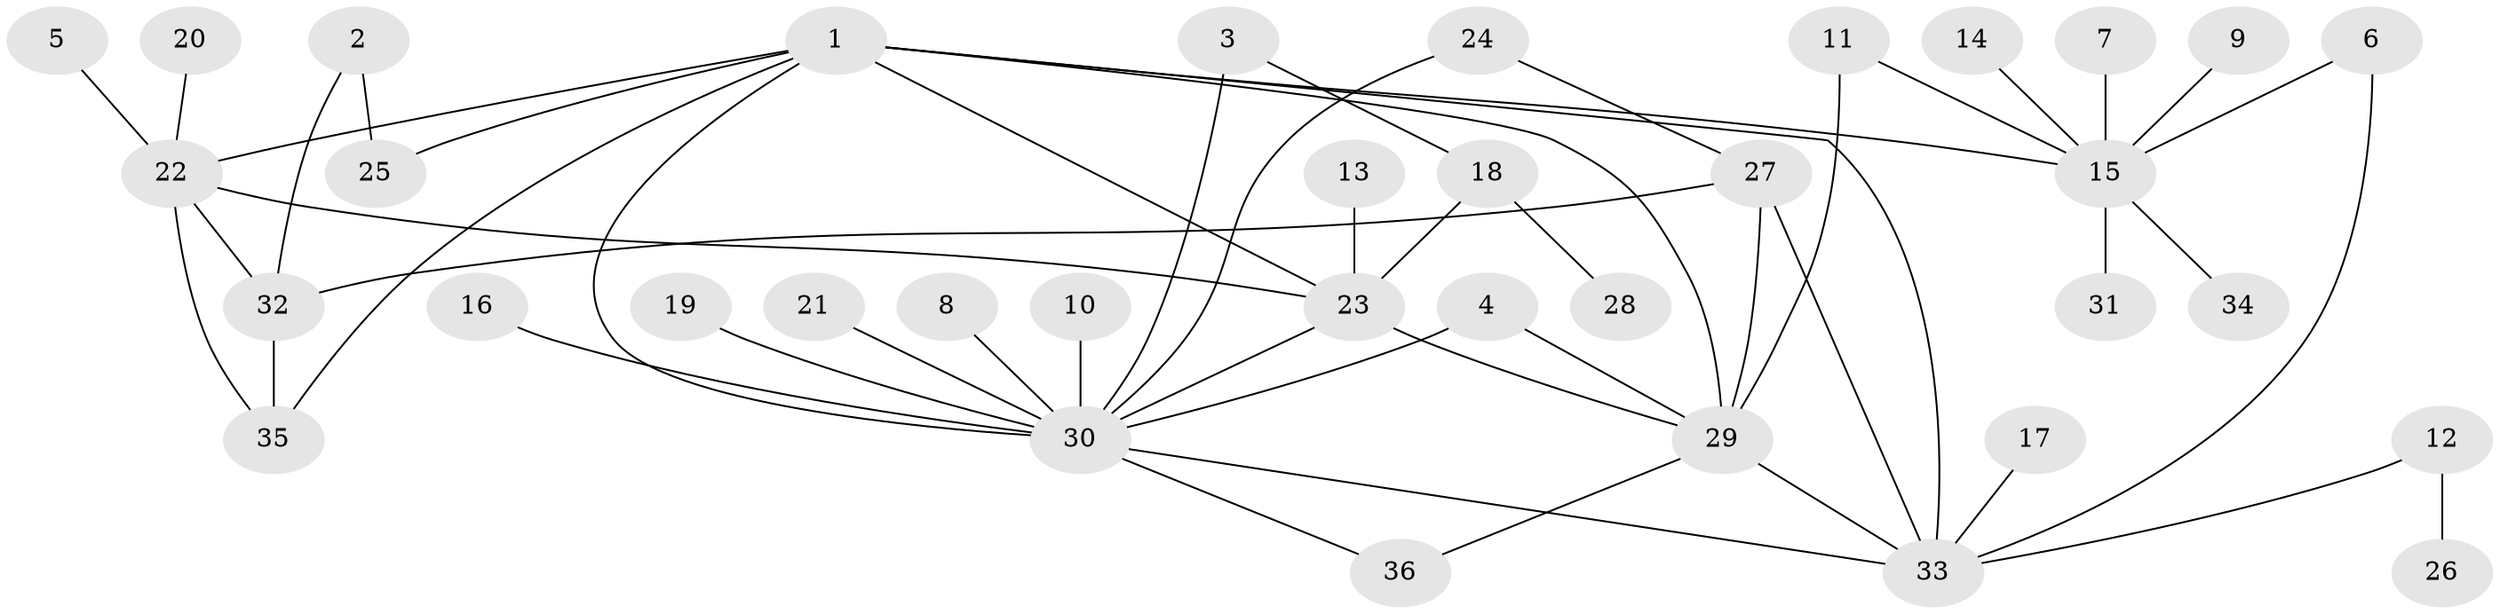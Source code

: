 // original degree distribution, {11: 0.013888888888888888, 5: 0.041666666666666664, 4: 0.027777777777777776, 9: 0.013888888888888888, 6: 0.05555555555555555, 8: 0.027777777777777776, 3: 0.05555555555555555, 15: 0.013888888888888888, 1: 0.5277777777777778, 2: 0.2222222222222222}
// Generated by graph-tools (version 1.1) at 2025/37/03/04/25 23:37:42]
// undirected, 36 vertices, 51 edges
graph export_dot {
  node [color=gray90,style=filled];
  1;
  2;
  3;
  4;
  5;
  6;
  7;
  8;
  9;
  10;
  11;
  12;
  13;
  14;
  15;
  16;
  17;
  18;
  19;
  20;
  21;
  22;
  23;
  24;
  25;
  26;
  27;
  28;
  29;
  30;
  31;
  32;
  33;
  34;
  35;
  36;
  1 -- 15 [weight=2.0];
  1 -- 22 [weight=1.0];
  1 -- 23 [weight=1.0];
  1 -- 25 [weight=1.0];
  1 -- 29 [weight=1.0];
  1 -- 30 [weight=2.0];
  1 -- 33 [weight=1.0];
  1 -- 35 [weight=1.0];
  2 -- 25 [weight=1.0];
  2 -- 32 [weight=1.0];
  3 -- 18 [weight=1.0];
  3 -- 30 [weight=1.0];
  4 -- 29 [weight=1.0];
  4 -- 30 [weight=1.0];
  5 -- 22 [weight=1.0];
  6 -- 15 [weight=1.0];
  6 -- 33 [weight=1.0];
  7 -- 15 [weight=1.0];
  8 -- 30 [weight=1.0];
  9 -- 15 [weight=1.0];
  10 -- 30 [weight=1.0];
  11 -- 15 [weight=1.0];
  11 -- 29 [weight=1.0];
  12 -- 26 [weight=1.0];
  12 -- 33 [weight=1.0];
  13 -- 23 [weight=1.0];
  14 -- 15 [weight=1.0];
  15 -- 31 [weight=1.0];
  15 -- 34 [weight=1.0];
  16 -- 30 [weight=1.0];
  17 -- 33 [weight=1.0];
  18 -- 23 [weight=2.0];
  18 -- 28 [weight=1.0];
  19 -- 30 [weight=1.0];
  20 -- 22 [weight=1.0];
  21 -- 30 [weight=1.0];
  22 -- 23 [weight=1.0];
  22 -- 32 [weight=1.0];
  22 -- 35 [weight=1.0];
  23 -- 29 [weight=1.0];
  23 -- 30 [weight=1.0];
  24 -- 27 [weight=1.0];
  24 -- 30 [weight=1.0];
  27 -- 29 [weight=1.0];
  27 -- 32 [weight=1.0];
  27 -- 33 [weight=1.0];
  29 -- 33 [weight=1.0];
  29 -- 36 [weight=1.0];
  30 -- 33 [weight=1.0];
  30 -- 36 [weight=1.0];
  32 -- 35 [weight=1.0];
}
